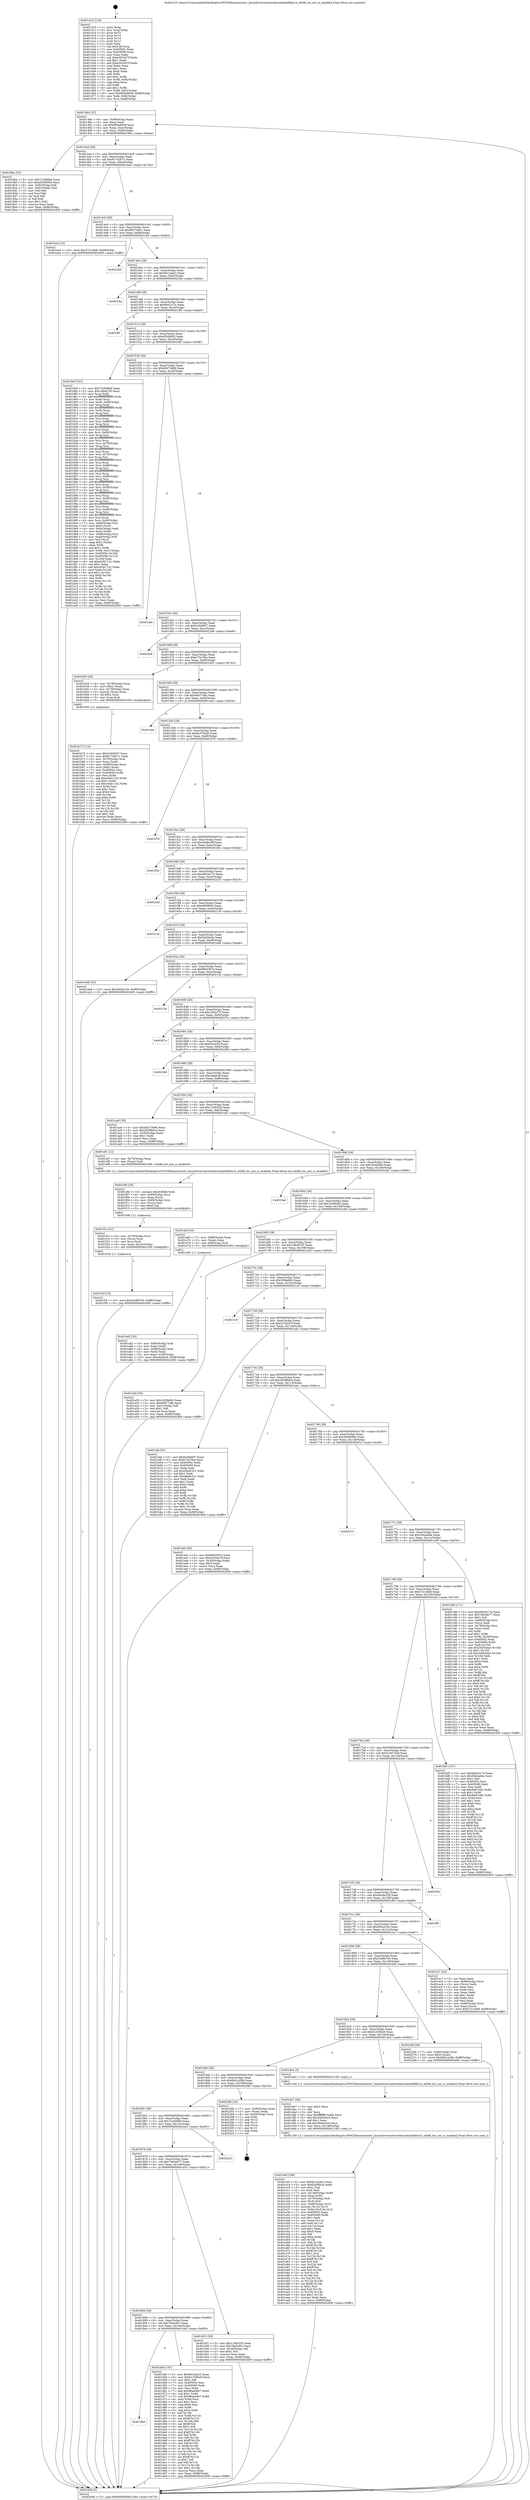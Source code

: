 digraph "0x401410" {
  label = "0x401410 (/mnt/c/Users/mathe/Desktop/tcc/POCII/binaries/extr_linuxdriversnetwirelessathath9khw.h_ath9k_hw_mci_is_enabled_Final-ollvm.out::main(0))"
  labelloc = "t"
  node[shape=record]

  Entry [label="",width=0.3,height=0.3,shape=circle,fillcolor=black,style=filled]
  "0x401484" [label="{
     0x401484 [32]\l
     | [instrs]\l
     &nbsp;&nbsp;0x401484 \<+6\>: mov -0x98(%rbp),%eax\l
     &nbsp;&nbsp;0x40148a \<+2\>: mov %eax,%ecx\l
     &nbsp;&nbsp;0x40148c \<+6\>: sub $0x809a8939,%ecx\l
     &nbsp;&nbsp;0x401492 \<+6\>: mov %eax,-0xac(%rbp)\l
     &nbsp;&nbsp;0x401498 \<+6\>: mov %ecx,-0xb0(%rbp)\l
     &nbsp;&nbsp;0x40149e \<+6\>: je 00000000004018ba \<main+0x4aa\>\l
  }"]
  "0x4018ba" [label="{
     0x4018ba [53]\l
     | [instrs]\l
     &nbsp;&nbsp;0x4018ba \<+5\>: mov $0x72c606b6,%eax\l
     &nbsp;&nbsp;0x4018bf \<+5\>: mov $0xa55d80b5,%ecx\l
     &nbsp;&nbsp;0x4018c4 \<+6\>: mov -0x92(%rbp),%dl\l
     &nbsp;&nbsp;0x4018ca \<+7\>: mov -0x91(%rbp),%sil\l
     &nbsp;&nbsp;0x4018d1 \<+3\>: mov %dl,%dil\l
     &nbsp;&nbsp;0x4018d4 \<+3\>: and %sil,%dil\l
     &nbsp;&nbsp;0x4018d7 \<+3\>: xor %sil,%dl\l
     &nbsp;&nbsp;0x4018da \<+3\>: or %dl,%dil\l
     &nbsp;&nbsp;0x4018dd \<+4\>: test $0x1,%dil\l
     &nbsp;&nbsp;0x4018e1 \<+3\>: cmovne %ecx,%eax\l
     &nbsp;&nbsp;0x4018e4 \<+6\>: mov %eax,-0x98(%rbp)\l
     &nbsp;&nbsp;0x4018ea \<+5\>: jmp 0000000000402409 \<main+0xff9\>\l
  }"]
  "0x4014a4" [label="{
     0x4014a4 [28]\l
     | [instrs]\l
     &nbsp;&nbsp;0x4014a4 \<+5\>: jmp 00000000004014a9 \<main+0x99\>\l
     &nbsp;&nbsp;0x4014a9 \<+6\>: mov -0xac(%rbp),%eax\l
     &nbsp;&nbsp;0x4014af \<+5\>: sub $0x81742b71,%eax\l
     &nbsp;&nbsp;0x4014b4 \<+6\>: mov %eax,-0xb4(%rbp)\l
     &nbsp;&nbsp;0x4014ba \<+6\>: je 0000000000401be4 \<main+0x7d4\>\l
  }"]
  "0x402409" [label="{
     0x402409 [5]\l
     | [instrs]\l
     &nbsp;&nbsp;0x402409 \<+5\>: jmp 0000000000401484 \<main+0x74\>\l
  }"]
  "0x401410" [label="{
     0x401410 [116]\l
     | [instrs]\l
     &nbsp;&nbsp;0x401410 \<+1\>: push %rbp\l
     &nbsp;&nbsp;0x401411 \<+3\>: mov %rsp,%rbp\l
     &nbsp;&nbsp;0x401414 \<+2\>: push %r15\l
     &nbsp;&nbsp;0x401416 \<+2\>: push %r14\l
     &nbsp;&nbsp;0x401418 \<+2\>: push %r13\l
     &nbsp;&nbsp;0x40141a \<+2\>: push %r12\l
     &nbsp;&nbsp;0x40141c \<+1\>: push %rbx\l
     &nbsp;&nbsp;0x40141d \<+7\>: sub $0x158,%rsp\l
     &nbsp;&nbsp;0x401424 \<+7\>: mov 0x40505c,%eax\l
     &nbsp;&nbsp;0x40142b \<+7\>: mov 0x405060,%ecx\l
     &nbsp;&nbsp;0x401432 \<+2\>: mov %eax,%edx\l
     &nbsp;&nbsp;0x401434 \<+6\>: sub $0xe303247f,%edx\l
     &nbsp;&nbsp;0x40143a \<+3\>: sub $0x1,%edx\l
     &nbsp;&nbsp;0x40143d \<+6\>: add $0xe303247f,%edx\l
     &nbsp;&nbsp;0x401443 \<+3\>: imul %edx,%eax\l
     &nbsp;&nbsp;0x401446 \<+3\>: and $0x1,%eax\l
     &nbsp;&nbsp;0x401449 \<+3\>: cmp $0x0,%eax\l
     &nbsp;&nbsp;0x40144c \<+4\>: sete %r8b\l
     &nbsp;&nbsp;0x401450 \<+4\>: and $0x1,%r8b\l
     &nbsp;&nbsp;0x401454 \<+7\>: mov %r8b,-0x92(%rbp)\l
     &nbsp;&nbsp;0x40145b \<+3\>: cmp $0xa,%ecx\l
     &nbsp;&nbsp;0x40145e \<+4\>: setl %r8b\l
     &nbsp;&nbsp;0x401462 \<+4\>: and $0x1,%r8b\l
     &nbsp;&nbsp;0x401466 \<+7\>: mov %r8b,-0x91(%rbp)\l
     &nbsp;&nbsp;0x40146d \<+10\>: movl $0x809a8939,-0x98(%rbp)\l
     &nbsp;&nbsp;0x401477 \<+6\>: mov %edi,-0x9c(%rbp)\l
     &nbsp;&nbsp;0x40147d \<+7\>: mov %rsi,-0xa8(%rbp)\l
  }"]
  Exit [label="",width=0.3,height=0.3,shape=circle,fillcolor=black,style=filled,peripheries=2]
  "0x401be4" [label="{
     0x401be4 [15]\l
     | [instrs]\l
     &nbsp;&nbsp;0x401be4 \<+10\>: movl $0x37214fa9,-0x98(%rbp)\l
     &nbsp;&nbsp;0x401bee \<+5\>: jmp 0000000000402409 \<main+0xff9\>\l
  }"]
  "0x4014c0" [label="{
     0x4014c0 [28]\l
     | [instrs]\l
     &nbsp;&nbsp;0x4014c0 \<+5\>: jmp 00000000004014c5 \<main+0xb5\>\l
     &nbsp;&nbsp;0x4014c5 \<+6\>: mov -0xac(%rbp),%eax\l
     &nbsp;&nbsp;0x4014cb \<+5\>: sub $0x90374a61,%eax\l
     &nbsp;&nbsp;0x4014d0 \<+6\>: mov %eax,-0xb8(%rbp)\l
     &nbsp;&nbsp;0x4014d6 \<+6\>: je 000000000040216d \<main+0xd5d\>\l
  }"]
  "0x401f2f" [label="{
     0x401f2f [15]\l
     | [instrs]\l
     &nbsp;&nbsp;0x401f2f \<+10\>: movl $0x5cd867e5,-0x98(%rbp)\l
     &nbsp;&nbsp;0x401f39 \<+5\>: jmp 0000000000402409 \<main+0xff9\>\l
  }"]
  "0x40216d" [label="{
     0x40216d\l
  }", style=dashed]
  "0x4014dc" [label="{
     0x4014dc [28]\l
     | [instrs]\l
     &nbsp;&nbsp;0x4014dc \<+5\>: jmp 00000000004014e1 \<main+0xd1\>\l
     &nbsp;&nbsp;0x4014e1 \<+6\>: mov -0xac(%rbp),%eax\l
     &nbsp;&nbsp;0x4014e7 \<+5\>: sub $0x9412adc2,%eax\l
     &nbsp;&nbsp;0x4014ec \<+6\>: mov %eax,-0xbc(%rbp)\l
     &nbsp;&nbsp;0x4014f2 \<+6\>: je 000000000040234a \<main+0xf3a\>\l
  }"]
  "0x401f1a" [label="{
     0x401f1a [21]\l
     | [instrs]\l
     &nbsp;&nbsp;0x401f1a \<+4\>: mov -0x70(%rbp),%rcx\l
     &nbsp;&nbsp;0x401f1e \<+3\>: mov (%rcx),%rcx\l
     &nbsp;&nbsp;0x401f21 \<+3\>: mov %rcx,%rdi\l
     &nbsp;&nbsp;0x401f24 \<+6\>: mov %eax,-0x14c(%rbp)\l
     &nbsp;&nbsp;0x401f2a \<+5\>: call 0000000000401030 \<free@plt\>\l
     | [calls]\l
     &nbsp;&nbsp;0x401030 \{1\} (unknown)\l
  }"]
  "0x40234a" [label="{
     0x40234a\l
  }", style=dashed]
  "0x4014f8" [label="{
     0x4014f8 [28]\l
     | [instrs]\l
     &nbsp;&nbsp;0x4014f8 \<+5\>: jmp 00000000004014fd \<main+0xed\>\l
     &nbsp;&nbsp;0x4014fd \<+6\>: mov -0xac(%rbp),%eax\l
     &nbsp;&nbsp;0x401503 \<+5\>: sub $0x9ef1cc7e,%eax\l
     &nbsp;&nbsp;0x401508 \<+6\>: mov %eax,-0xc0(%rbp)\l
     &nbsp;&nbsp;0x40150e \<+6\>: je 0000000000401ff5 \<main+0xbe5\>\l
  }"]
  "0x401efd" [label="{
     0x401efd [29]\l
     | [instrs]\l
     &nbsp;&nbsp;0x401efd \<+10\>: movabs $0x4030d6,%rdi\l
     &nbsp;&nbsp;0x401f07 \<+4\>: mov -0x60(%rbp),%rcx\l
     &nbsp;&nbsp;0x401f0b \<+2\>: mov %eax,(%rcx)\l
     &nbsp;&nbsp;0x401f0d \<+4\>: mov -0x60(%rbp),%rcx\l
     &nbsp;&nbsp;0x401f11 \<+2\>: mov (%rcx),%esi\l
     &nbsp;&nbsp;0x401f13 \<+2\>: mov $0x0,%al\l
     &nbsp;&nbsp;0x401f15 \<+5\>: call 0000000000401040 \<printf@plt\>\l
     | [calls]\l
     &nbsp;&nbsp;0x401040 \{1\} (unknown)\l
  }"]
  "0x401ff5" [label="{
     0x401ff5\l
  }", style=dashed]
  "0x401514" [label="{
     0x401514 [28]\l
     | [instrs]\l
     &nbsp;&nbsp;0x401514 \<+5\>: jmp 0000000000401519 \<main+0x109\>\l
     &nbsp;&nbsp;0x401519 \<+6\>: mov -0xac(%rbp),%eax\l
     &nbsp;&nbsp;0x40151f \<+5\>: sub $0xa55d80b5,%eax\l
     &nbsp;&nbsp;0x401524 \<+6\>: mov %eax,-0xc4(%rbp)\l
     &nbsp;&nbsp;0x40152a \<+6\>: je 00000000004018ef \<main+0x4df\>\l
  }"]
  "0x401e0f" [label="{
     0x401e0f [169]\l
     | [instrs]\l
     &nbsp;&nbsp;0x401e0f \<+5\>: mov $0x9412adc2,%ecx\l
     &nbsp;&nbsp;0x401e14 \<+5\>: mov $0xf2a58a3a,%edx\l
     &nbsp;&nbsp;0x401e19 \<+3\>: mov $0x1,%sil\l
     &nbsp;&nbsp;0x401e1c \<+2\>: xor %edi,%edi\l
     &nbsp;&nbsp;0x401e1e \<+7\>: mov -0x148(%rbp),%r8d\l
     &nbsp;&nbsp;0x401e25 \<+4\>: imul %eax,%r8d\l
     &nbsp;&nbsp;0x401e29 \<+4\>: mov -0x70(%rbp),%r9\l
     &nbsp;&nbsp;0x401e2d \<+3\>: mov (%r9),%r9\l
     &nbsp;&nbsp;0x401e30 \<+4\>: mov -0x68(%rbp),%r10\l
     &nbsp;&nbsp;0x401e34 \<+3\>: movslq (%r10),%r10\l
     &nbsp;&nbsp;0x401e37 \<+4\>: mov %r8d,(%r9,%r10,4)\l
     &nbsp;&nbsp;0x401e3b \<+7\>: mov 0x40505c,%eax\l
     &nbsp;&nbsp;0x401e42 \<+8\>: mov 0x405060,%r8d\l
     &nbsp;&nbsp;0x401e4a \<+3\>: sub $0x1,%edi\l
     &nbsp;&nbsp;0x401e4d \<+3\>: mov %eax,%r11d\l
     &nbsp;&nbsp;0x401e50 \<+3\>: add %edi,%r11d\l
     &nbsp;&nbsp;0x401e53 \<+4\>: imul %r11d,%eax\l
     &nbsp;&nbsp;0x401e57 \<+3\>: and $0x1,%eax\l
     &nbsp;&nbsp;0x401e5a \<+3\>: cmp $0x0,%eax\l
     &nbsp;&nbsp;0x401e5d \<+3\>: sete %bl\l
     &nbsp;&nbsp;0x401e60 \<+4\>: cmp $0xa,%r8d\l
     &nbsp;&nbsp;0x401e64 \<+4\>: setl %r14b\l
     &nbsp;&nbsp;0x401e68 \<+3\>: mov %bl,%r15b\l
     &nbsp;&nbsp;0x401e6b \<+4\>: xor $0xff,%r15b\l
     &nbsp;&nbsp;0x401e6f \<+3\>: mov %r14b,%r12b\l
     &nbsp;&nbsp;0x401e72 \<+4\>: xor $0xff,%r12b\l
     &nbsp;&nbsp;0x401e76 \<+4\>: xor $0x1,%sil\l
     &nbsp;&nbsp;0x401e7a \<+3\>: mov %r15b,%r13b\l
     &nbsp;&nbsp;0x401e7d \<+4\>: and $0xff,%r13b\l
     &nbsp;&nbsp;0x401e81 \<+3\>: and %sil,%bl\l
     &nbsp;&nbsp;0x401e84 \<+3\>: mov %r12b,%al\l
     &nbsp;&nbsp;0x401e87 \<+2\>: and $0xff,%al\l
     &nbsp;&nbsp;0x401e89 \<+3\>: and %sil,%r14b\l
     &nbsp;&nbsp;0x401e8c \<+3\>: or %bl,%r13b\l
     &nbsp;&nbsp;0x401e8f \<+3\>: or %r14b,%al\l
     &nbsp;&nbsp;0x401e92 \<+3\>: xor %al,%r13b\l
     &nbsp;&nbsp;0x401e95 \<+3\>: or %r12b,%r15b\l
     &nbsp;&nbsp;0x401e98 \<+4\>: xor $0xff,%r15b\l
     &nbsp;&nbsp;0x401e9c \<+4\>: or $0x1,%sil\l
     &nbsp;&nbsp;0x401ea0 \<+3\>: and %sil,%r15b\l
     &nbsp;&nbsp;0x401ea3 \<+3\>: or %r15b,%r13b\l
     &nbsp;&nbsp;0x401ea6 \<+4\>: test $0x1,%r13b\l
     &nbsp;&nbsp;0x401eaa \<+3\>: cmovne %edx,%ecx\l
     &nbsp;&nbsp;0x401ead \<+6\>: mov %ecx,-0x98(%rbp)\l
     &nbsp;&nbsp;0x401eb3 \<+5\>: jmp 0000000000402409 \<main+0xff9\>\l
  }"]
  "0x4018ef" [label="{
     0x4018ef [321]\l
     | [instrs]\l
     &nbsp;&nbsp;0x4018ef \<+5\>: mov $0x72c606b6,%eax\l
     &nbsp;&nbsp;0x4018f4 \<+5\>: mov $0x1db4f155,%ecx\l
     &nbsp;&nbsp;0x4018f9 \<+3\>: mov %rsp,%rdx\l
     &nbsp;&nbsp;0x4018fc \<+4\>: add $0xfffffffffffffff0,%rdx\l
     &nbsp;&nbsp;0x401900 \<+3\>: mov %rdx,%rsp\l
     &nbsp;&nbsp;0x401903 \<+7\>: mov %rdx,-0x90(%rbp)\l
     &nbsp;&nbsp;0x40190a \<+3\>: mov %rsp,%rdx\l
     &nbsp;&nbsp;0x40190d \<+4\>: add $0xfffffffffffffff0,%rdx\l
     &nbsp;&nbsp;0x401911 \<+3\>: mov %rdx,%rsp\l
     &nbsp;&nbsp;0x401914 \<+3\>: mov %rsp,%rsi\l
     &nbsp;&nbsp;0x401917 \<+4\>: add $0xfffffffffffffff0,%rsi\l
     &nbsp;&nbsp;0x40191b \<+3\>: mov %rsi,%rsp\l
     &nbsp;&nbsp;0x40191e \<+7\>: mov %rsi,-0x88(%rbp)\l
     &nbsp;&nbsp;0x401925 \<+3\>: mov %rsp,%rsi\l
     &nbsp;&nbsp;0x401928 \<+4\>: add $0xfffffffffffffff0,%rsi\l
     &nbsp;&nbsp;0x40192c \<+3\>: mov %rsi,%rsp\l
     &nbsp;&nbsp;0x40192f \<+4\>: mov %rsi,-0x80(%rbp)\l
     &nbsp;&nbsp;0x401933 \<+3\>: mov %rsp,%rsi\l
     &nbsp;&nbsp;0x401936 \<+4\>: add $0xfffffffffffffff0,%rsi\l
     &nbsp;&nbsp;0x40193a \<+3\>: mov %rsi,%rsp\l
     &nbsp;&nbsp;0x40193d \<+4\>: mov %rsi,-0x78(%rbp)\l
     &nbsp;&nbsp;0x401941 \<+3\>: mov %rsp,%rsi\l
     &nbsp;&nbsp;0x401944 \<+4\>: add $0xfffffffffffffff0,%rsi\l
     &nbsp;&nbsp;0x401948 \<+3\>: mov %rsi,%rsp\l
     &nbsp;&nbsp;0x40194b \<+4\>: mov %rsi,-0x70(%rbp)\l
     &nbsp;&nbsp;0x40194f \<+3\>: mov %rsp,%rsi\l
     &nbsp;&nbsp;0x401952 \<+4\>: add $0xfffffffffffffff0,%rsi\l
     &nbsp;&nbsp;0x401956 \<+3\>: mov %rsi,%rsp\l
     &nbsp;&nbsp;0x401959 \<+4\>: mov %rsi,-0x68(%rbp)\l
     &nbsp;&nbsp;0x40195d \<+3\>: mov %rsp,%rsi\l
     &nbsp;&nbsp;0x401960 \<+4\>: add $0xfffffffffffffff0,%rsi\l
     &nbsp;&nbsp;0x401964 \<+3\>: mov %rsi,%rsp\l
     &nbsp;&nbsp;0x401967 \<+4\>: mov %rsi,-0x60(%rbp)\l
     &nbsp;&nbsp;0x40196b \<+3\>: mov %rsp,%rsi\l
     &nbsp;&nbsp;0x40196e \<+4\>: add $0xfffffffffffffff0,%rsi\l
     &nbsp;&nbsp;0x401972 \<+3\>: mov %rsi,%rsp\l
     &nbsp;&nbsp;0x401975 \<+4\>: mov %rsi,-0x58(%rbp)\l
     &nbsp;&nbsp;0x401979 \<+3\>: mov %rsp,%rsi\l
     &nbsp;&nbsp;0x40197c \<+4\>: add $0xfffffffffffffff0,%rsi\l
     &nbsp;&nbsp;0x401980 \<+3\>: mov %rsi,%rsp\l
     &nbsp;&nbsp;0x401983 \<+4\>: mov %rsi,-0x50(%rbp)\l
     &nbsp;&nbsp;0x401987 \<+3\>: mov %rsp,%rsi\l
     &nbsp;&nbsp;0x40198a \<+4\>: add $0xfffffffffffffff0,%rsi\l
     &nbsp;&nbsp;0x40198e \<+3\>: mov %rsi,%rsp\l
     &nbsp;&nbsp;0x401991 \<+4\>: mov %rsi,-0x48(%rbp)\l
     &nbsp;&nbsp;0x401995 \<+3\>: mov %rsp,%rsi\l
     &nbsp;&nbsp;0x401998 \<+4\>: add $0xfffffffffffffff0,%rsi\l
     &nbsp;&nbsp;0x40199c \<+3\>: mov %rsi,%rsp\l
     &nbsp;&nbsp;0x40199f \<+4\>: mov %rsi,-0x40(%rbp)\l
     &nbsp;&nbsp;0x4019a3 \<+7\>: mov -0x90(%rbp),%rsi\l
     &nbsp;&nbsp;0x4019aa \<+6\>: movl $0x0,(%rsi)\l
     &nbsp;&nbsp;0x4019b0 \<+6\>: mov -0x9c(%rbp),%edi\l
     &nbsp;&nbsp;0x4019b6 \<+2\>: mov %edi,(%rdx)\l
     &nbsp;&nbsp;0x4019b8 \<+7\>: mov -0x88(%rbp),%rsi\l
     &nbsp;&nbsp;0x4019bf \<+7\>: mov -0xa8(%rbp),%r8\l
     &nbsp;&nbsp;0x4019c6 \<+3\>: mov %r8,(%rsi)\l
     &nbsp;&nbsp;0x4019c9 \<+3\>: cmpl $0x2,(%rdx)\l
     &nbsp;&nbsp;0x4019cc \<+4\>: setne %r9b\l
     &nbsp;&nbsp;0x4019d0 \<+4\>: and $0x1,%r9b\l
     &nbsp;&nbsp;0x4019d4 \<+4\>: mov %r9b,-0x31(%rbp)\l
     &nbsp;&nbsp;0x4019d8 \<+8\>: mov 0x40505c,%r10d\l
     &nbsp;&nbsp;0x4019e0 \<+8\>: mov 0x405060,%r11d\l
     &nbsp;&nbsp;0x4019e8 \<+3\>: mov %r10d,%ebx\l
     &nbsp;&nbsp;0x4019eb \<+6\>: sub $0xc63b7141,%ebx\l
     &nbsp;&nbsp;0x4019f1 \<+3\>: sub $0x1,%ebx\l
     &nbsp;&nbsp;0x4019f4 \<+6\>: add $0xc63b7141,%ebx\l
     &nbsp;&nbsp;0x4019fa \<+4\>: imul %ebx,%r10d\l
     &nbsp;&nbsp;0x4019fe \<+4\>: and $0x1,%r10d\l
     &nbsp;&nbsp;0x401a02 \<+4\>: cmp $0x0,%r10d\l
     &nbsp;&nbsp;0x401a06 \<+4\>: sete %r9b\l
     &nbsp;&nbsp;0x401a0a \<+4\>: cmp $0xa,%r11d\l
     &nbsp;&nbsp;0x401a0e \<+4\>: setl %r14b\l
     &nbsp;&nbsp;0x401a12 \<+3\>: mov %r9b,%r15b\l
     &nbsp;&nbsp;0x401a15 \<+3\>: and %r14b,%r15b\l
     &nbsp;&nbsp;0x401a18 \<+3\>: xor %r14b,%r9b\l
     &nbsp;&nbsp;0x401a1b \<+3\>: or %r9b,%r15b\l
     &nbsp;&nbsp;0x401a1e \<+4\>: test $0x1,%r15b\l
     &nbsp;&nbsp;0x401a22 \<+3\>: cmovne %ecx,%eax\l
     &nbsp;&nbsp;0x401a25 \<+6\>: mov %eax,-0x98(%rbp)\l
     &nbsp;&nbsp;0x401a2b \<+5\>: jmp 0000000000402409 \<main+0xff9\>\l
  }"]
  "0x401530" [label="{
     0x401530 [28]\l
     | [instrs]\l
     &nbsp;&nbsp;0x401530 \<+5\>: jmp 0000000000401535 \<main+0x125\>\l
     &nbsp;&nbsp;0x401535 \<+6\>: mov -0xac(%rbp),%eax\l
     &nbsp;&nbsp;0x40153b \<+5\>: sub $0xb0b73b96,%eax\l
     &nbsp;&nbsp;0x401540 \<+6\>: mov %eax,-0xc8(%rbp)\l
     &nbsp;&nbsp;0x401546 \<+6\>: je 0000000000401abe \<main+0x6ae\>\l
  }"]
  "0x401de7" [label="{
     0x401de7 [40]\l
     | [instrs]\l
     &nbsp;&nbsp;0x401de7 \<+5\>: mov $0x2,%ecx\l
     &nbsp;&nbsp;0x401dec \<+1\>: cltd\l
     &nbsp;&nbsp;0x401ded \<+2\>: idiv %ecx\l
     &nbsp;&nbsp;0x401def \<+6\>: imul $0xfffffffe,%edx,%ecx\l
     &nbsp;&nbsp;0x401df5 \<+6\>: add $0x269cb424,%ecx\l
     &nbsp;&nbsp;0x401dfb \<+3\>: add $0x1,%ecx\l
     &nbsp;&nbsp;0x401dfe \<+6\>: sub $0x269cb424,%ecx\l
     &nbsp;&nbsp;0x401e04 \<+6\>: mov %ecx,-0x148(%rbp)\l
     &nbsp;&nbsp;0x401e0a \<+5\>: call 0000000000401160 \<next_i\>\l
     | [calls]\l
     &nbsp;&nbsp;0x401160 \{1\} (/mnt/c/Users/mathe/Desktop/tcc/POCII/binaries/extr_linuxdriversnetwirelessathath9khw.h_ath9k_hw_mci_is_enabled_Final-ollvm.out::next_i)\l
  }"]
  "0x4018b0" [label="{
     0x4018b0\l
  }", style=dashed]
  "0x401abe" [label="{
     0x401abe\l
  }", style=dashed]
  "0x40154c" [label="{
     0x40154c [28]\l
     | [instrs]\l
     &nbsp;&nbsp;0x40154c \<+5\>: jmp 0000000000401551 \<main+0x141\>\l
     &nbsp;&nbsp;0x401551 \<+6\>: mov -0xac(%rbp),%eax\l
     &nbsp;&nbsp;0x401557 \<+5\>: sub $0xb1fd4937,%eax\l
     &nbsp;&nbsp;0x40155c \<+6\>: mov %eax,-0xcc(%rbp)\l
     &nbsp;&nbsp;0x401562 \<+6\>: je 00000000004022e8 \<main+0xed8\>\l
  }"]
  "0x401d4f" [label="{
     0x401d4f [147]\l
     | [instrs]\l
     &nbsp;&nbsp;0x401d4f \<+5\>: mov $0x9412adc2,%eax\l
     &nbsp;&nbsp;0x401d54 \<+5\>: mov $0x61329b20,%ecx\l
     &nbsp;&nbsp;0x401d59 \<+2\>: mov $0x1,%dl\l
     &nbsp;&nbsp;0x401d5b \<+7\>: mov 0x40505c,%esi\l
     &nbsp;&nbsp;0x401d62 \<+7\>: mov 0x405060,%edi\l
     &nbsp;&nbsp;0x401d69 \<+3\>: mov %esi,%r8d\l
     &nbsp;&nbsp;0x401d6c \<+7\>: add $0x98ae0db7,%r8d\l
     &nbsp;&nbsp;0x401d73 \<+4\>: sub $0x1,%r8d\l
     &nbsp;&nbsp;0x401d77 \<+7\>: sub $0x98ae0db7,%r8d\l
     &nbsp;&nbsp;0x401d7e \<+4\>: imul %r8d,%esi\l
     &nbsp;&nbsp;0x401d82 \<+3\>: and $0x1,%esi\l
     &nbsp;&nbsp;0x401d85 \<+3\>: cmp $0x0,%esi\l
     &nbsp;&nbsp;0x401d88 \<+4\>: sete %r9b\l
     &nbsp;&nbsp;0x401d8c \<+3\>: cmp $0xa,%edi\l
     &nbsp;&nbsp;0x401d8f \<+4\>: setl %r10b\l
     &nbsp;&nbsp;0x401d93 \<+3\>: mov %r9b,%r11b\l
     &nbsp;&nbsp;0x401d96 \<+4\>: xor $0xff,%r11b\l
     &nbsp;&nbsp;0x401d9a \<+3\>: mov %r10b,%bl\l
     &nbsp;&nbsp;0x401d9d \<+3\>: xor $0xff,%bl\l
     &nbsp;&nbsp;0x401da0 \<+3\>: xor $0x1,%dl\l
     &nbsp;&nbsp;0x401da3 \<+3\>: mov %r11b,%r14b\l
     &nbsp;&nbsp;0x401da6 \<+4\>: and $0xff,%r14b\l
     &nbsp;&nbsp;0x401daa \<+3\>: and %dl,%r9b\l
     &nbsp;&nbsp;0x401dad \<+3\>: mov %bl,%r15b\l
     &nbsp;&nbsp;0x401db0 \<+4\>: and $0xff,%r15b\l
     &nbsp;&nbsp;0x401db4 \<+3\>: and %dl,%r10b\l
     &nbsp;&nbsp;0x401db7 \<+3\>: or %r9b,%r14b\l
     &nbsp;&nbsp;0x401dba \<+3\>: or %r10b,%r15b\l
     &nbsp;&nbsp;0x401dbd \<+3\>: xor %r15b,%r14b\l
     &nbsp;&nbsp;0x401dc0 \<+3\>: or %bl,%r11b\l
     &nbsp;&nbsp;0x401dc3 \<+4\>: xor $0xff,%r11b\l
     &nbsp;&nbsp;0x401dc7 \<+3\>: or $0x1,%dl\l
     &nbsp;&nbsp;0x401dca \<+3\>: and %dl,%r11b\l
     &nbsp;&nbsp;0x401dcd \<+3\>: or %r11b,%r14b\l
     &nbsp;&nbsp;0x401dd0 \<+4\>: test $0x1,%r14b\l
     &nbsp;&nbsp;0x401dd4 \<+3\>: cmovne %ecx,%eax\l
     &nbsp;&nbsp;0x401dd7 \<+6\>: mov %eax,-0x98(%rbp)\l
     &nbsp;&nbsp;0x401ddd \<+5\>: jmp 0000000000402409 \<main+0xff9\>\l
  }"]
  "0x4022e8" [label="{
     0x4022e8\l
  }", style=dashed]
  "0x401568" [label="{
     0x401568 [28]\l
     | [instrs]\l
     &nbsp;&nbsp;0x401568 \<+5\>: jmp 000000000040156d \<main+0x15d\>\l
     &nbsp;&nbsp;0x40156d \<+6\>: mov -0xac(%rbp),%eax\l
     &nbsp;&nbsp;0x401573 \<+5\>: sub $0xb73a7fe4,%eax\l
     &nbsp;&nbsp;0x401578 \<+6\>: mov %eax,-0xd0(%rbp)\l
     &nbsp;&nbsp;0x40157e \<+6\>: je 0000000000401b55 \<main+0x745\>\l
  }"]
  "0x401894" [label="{
     0x401894 [28]\l
     | [instrs]\l
     &nbsp;&nbsp;0x401894 \<+5\>: jmp 0000000000401899 \<main+0x489\>\l
     &nbsp;&nbsp;0x401899 \<+6\>: mov -0xac(%rbp),%eax\l
     &nbsp;&nbsp;0x40189f \<+5\>: sub $0x7fadcd01,%eax\l
     &nbsp;&nbsp;0x4018a4 \<+6\>: mov %eax,-0x144(%rbp)\l
     &nbsp;&nbsp;0x4018aa \<+6\>: je 0000000000401d4f \<main+0x93f\>\l
  }"]
  "0x401b55" [label="{
     0x401b55 [29]\l
     | [instrs]\l
     &nbsp;&nbsp;0x401b55 \<+4\>: mov -0x78(%rbp),%rax\l
     &nbsp;&nbsp;0x401b59 \<+6\>: movl $0x1,(%rax)\l
     &nbsp;&nbsp;0x401b5f \<+4\>: mov -0x78(%rbp),%rax\l
     &nbsp;&nbsp;0x401b63 \<+3\>: movslq (%rax),%rax\l
     &nbsp;&nbsp;0x401b66 \<+4\>: shl $0x2,%rax\l
     &nbsp;&nbsp;0x401b6a \<+3\>: mov %rax,%rdi\l
     &nbsp;&nbsp;0x401b6d \<+5\>: call 0000000000401050 \<malloc@plt\>\l
     | [calls]\l
     &nbsp;&nbsp;0x401050 \{1\} (unknown)\l
  }"]
  "0x401584" [label="{
     0x401584 [28]\l
     | [instrs]\l
     &nbsp;&nbsp;0x401584 \<+5\>: jmp 0000000000401589 \<main+0x179\>\l
     &nbsp;&nbsp;0x401589 \<+6\>: mov -0xac(%rbp),%eax\l
     &nbsp;&nbsp;0x40158f \<+5\>: sub $0xb9d77a8c,%eax\l
     &nbsp;&nbsp;0x401594 \<+6\>: mov %eax,-0xd4(%rbp)\l
     &nbsp;&nbsp;0x40159a \<+6\>: je 0000000000401a4e \<main+0x63e\>\l
  }"]
  "0x401d31" [label="{
     0x401d31 [30]\l
     | [instrs]\l
     &nbsp;&nbsp;0x401d31 \<+5\>: mov $0x11bfc520,%eax\l
     &nbsp;&nbsp;0x401d36 \<+5\>: mov $0x7fadcd01,%ecx\l
     &nbsp;&nbsp;0x401d3b \<+3\>: mov -0x29(%rbp),%dl\l
     &nbsp;&nbsp;0x401d3e \<+3\>: test $0x1,%dl\l
     &nbsp;&nbsp;0x401d41 \<+3\>: cmovne %ecx,%eax\l
     &nbsp;&nbsp;0x401d44 \<+6\>: mov %eax,-0x98(%rbp)\l
     &nbsp;&nbsp;0x401d4a \<+5\>: jmp 0000000000402409 \<main+0xff9\>\l
  }"]
  "0x401a4e" [label="{
     0x401a4e\l
  }", style=dashed]
  "0x4015a0" [label="{
     0x4015a0 [28]\l
     | [instrs]\l
     &nbsp;&nbsp;0x4015a0 \<+5\>: jmp 00000000004015a5 \<main+0x195\>\l
     &nbsp;&nbsp;0x4015a5 \<+6\>: mov -0xac(%rbp),%eax\l
     &nbsp;&nbsp;0x4015ab \<+5\>: sub $0xbcf70a26,%eax\l
     &nbsp;&nbsp;0x4015b0 \<+6\>: mov %eax,-0xd8(%rbp)\l
     &nbsp;&nbsp;0x4015b6 \<+6\>: je 0000000000401f7b \<main+0xb6b\>\l
  }"]
  "0x401878" [label="{
     0x401878 [28]\l
     | [instrs]\l
     &nbsp;&nbsp;0x401878 \<+5\>: jmp 000000000040187d \<main+0x46d\>\l
     &nbsp;&nbsp;0x40187d \<+6\>: mov -0xac(%rbp),%eax\l
     &nbsp;&nbsp;0x401883 \<+5\>: sub $0x7465eb77,%eax\l
     &nbsp;&nbsp;0x401888 \<+6\>: mov %eax,-0x140(%rbp)\l
     &nbsp;&nbsp;0x40188e \<+6\>: je 0000000000401d31 \<main+0x921\>\l
  }"]
  "0x401f7b" [label="{
     0x401f7b\l
  }", style=dashed]
  "0x4015bc" [label="{
     0x4015bc [28]\l
     | [instrs]\l
     &nbsp;&nbsp;0x4015bc \<+5\>: jmp 00000000004015c1 \<main+0x1b1\>\l
     &nbsp;&nbsp;0x4015c1 \<+6\>: mov -0xac(%rbp),%eax\l
     &nbsp;&nbsp;0x4015c7 \<+5\>: sub $0xc6e8e29f,%eax\l
     &nbsp;&nbsp;0x4015cc \<+6\>: mov %eax,-0xdc(%rbp)\l
     &nbsp;&nbsp;0x4015d2 \<+6\>: je 0000000000401f3e \<main+0xb2e\>\l
  }"]
  "0x4022a3" [label="{
     0x4022a3\l
  }", style=dashed]
  "0x401f3e" [label="{
     0x401f3e\l
  }", style=dashed]
  "0x4015d8" [label="{
     0x4015d8 [28]\l
     | [instrs]\l
     &nbsp;&nbsp;0x4015d8 \<+5\>: jmp 00000000004015dd \<main+0x1cd\>\l
     &nbsp;&nbsp;0x4015dd \<+6\>: mov -0xac(%rbp),%eax\l
     &nbsp;&nbsp;0x4015e3 \<+5\>: sub $0xe843e17d,%eax\l
     &nbsp;&nbsp;0x4015e8 \<+6\>: mov %eax,-0xe0(%rbp)\l
     &nbsp;&nbsp;0x4015ee \<+6\>: je 0000000000402325 \<main+0xf15\>\l
  }"]
  "0x40185c" [label="{
     0x40185c [28]\l
     | [instrs]\l
     &nbsp;&nbsp;0x40185c \<+5\>: jmp 0000000000401861 \<main+0x451\>\l
     &nbsp;&nbsp;0x401861 \<+6\>: mov -0xac(%rbp),%eax\l
     &nbsp;&nbsp;0x401867 \<+5\>: sub $0x72c606b6,%eax\l
     &nbsp;&nbsp;0x40186c \<+6\>: mov %eax,-0x13c(%rbp)\l
     &nbsp;&nbsp;0x401872 \<+6\>: je 00000000004022a3 \<main+0xe93\>\l
  }"]
  "0x402325" [label="{
     0x402325\l
  }", style=dashed]
  "0x4015f4" [label="{
     0x4015f4 [28]\l
     | [instrs]\l
     &nbsp;&nbsp;0x4015f4 \<+5\>: jmp 00000000004015f9 \<main+0x1e9\>\l
     &nbsp;&nbsp;0x4015f9 \<+6\>: mov -0xac(%rbp),%eax\l
     &nbsp;&nbsp;0x4015ff \<+5\>: sub $0xe906f645,%eax\l
     &nbsp;&nbsp;0x401604 \<+6\>: mov %eax,-0xe4(%rbp)\l
     &nbsp;&nbsp;0x40160a \<+6\>: je 000000000040214f \<main+0xd3f\>\l
  }"]
  "0x40228b" [label="{
     0x40228b [24]\l
     | [instrs]\l
     &nbsp;&nbsp;0x40228b \<+7\>: mov -0x90(%rbp),%rax\l
     &nbsp;&nbsp;0x402292 \<+2\>: mov (%rax),%eax\l
     &nbsp;&nbsp;0x402294 \<+4\>: lea -0x28(%rbp),%rsp\l
     &nbsp;&nbsp;0x402298 \<+1\>: pop %rbx\l
     &nbsp;&nbsp;0x402299 \<+2\>: pop %r12\l
     &nbsp;&nbsp;0x40229b \<+2\>: pop %r13\l
     &nbsp;&nbsp;0x40229d \<+2\>: pop %r14\l
     &nbsp;&nbsp;0x40229f \<+2\>: pop %r15\l
     &nbsp;&nbsp;0x4022a1 \<+1\>: pop %rbp\l
     &nbsp;&nbsp;0x4022a2 \<+1\>: ret\l
  }"]
  "0x40214f" [label="{
     0x40214f\l
  }", style=dashed]
  "0x401610" [label="{
     0x401610 [28]\l
     | [instrs]\l
     &nbsp;&nbsp;0x401610 \<+5\>: jmp 0000000000401615 \<main+0x205\>\l
     &nbsp;&nbsp;0x401615 \<+6\>: mov -0xac(%rbp),%eax\l
     &nbsp;&nbsp;0x40161b \<+5\>: sub $0xf2a58a3a,%eax\l
     &nbsp;&nbsp;0x401620 \<+6\>: mov %eax,-0xe8(%rbp)\l
     &nbsp;&nbsp;0x401626 \<+6\>: je 0000000000401eb8 \<main+0xaa8\>\l
  }"]
  "0x401840" [label="{
     0x401840 [28]\l
     | [instrs]\l
     &nbsp;&nbsp;0x401840 \<+5\>: jmp 0000000000401845 \<main+0x435\>\l
     &nbsp;&nbsp;0x401845 \<+6\>: mov -0xac(%rbp),%eax\l
     &nbsp;&nbsp;0x40184b \<+5\>: sub $0x6b01a28b,%eax\l
     &nbsp;&nbsp;0x401850 \<+6\>: mov %eax,-0x138(%rbp)\l
     &nbsp;&nbsp;0x401856 \<+6\>: je 000000000040228b \<main+0xe7b\>\l
  }"]
  "0x401eb8" [label="{
     0x401eb8 [15]\l
     | [instrs]\l
     &nbsp;&nbsp;0x401eb8 \<+10\>: movl $0x495a2c3e,-0x98(%rbp)\l
     &nbsp;&nbsp;0x401ec2 \<+5\>: jmp 0000000000402409 \<main+0xff9\>\l
  }"]
  "0x40162c" [label="{
     0x40162c [28]\l
     | [instrs]\l
     &nbsp;&nbsp;0x40162c \<+5\>: jmp 0000000000401631 \<main+0x221\>\l
     &nbsp;&nbsp;0x401631 \<+6\>: mov -0xac(%rbp),%eax\l
     &nbsp;&nbsp;0x401637 \<+5\>: sub $0xf8e5367e,%eax\l
     &nbsp;&nbsp;0x40163c \<+6\>: mov %eax,-0xec(%rbp)\l
     &nbsp;&nbsp;0x401642 \<+6\>: je 000000000040215e \<main+0xd4e\>\l
  }"]
  "0x401de2" [label="{
     0x401de2 [5]\l
     | [instrs]\l
     &nbsp;&nbsp;0x401de2 \<+5\>: call 0000000000401160 \<next_i\>\l
     | [calls]\l
     &nbsp;&nbsp;0x401160 \{1\} (/mnt/c/Users/mathe/Desktop/tcc/POCII/binaries/extr_linuxdriversnetwirelessathath9khw.h_ath9k_hw_mci_is_enabled_Final-ollvm.out::next_i)\l
  }"]
  "0x40215e" [label="{
     0x40215e\l
  }", style=dashed]
  "0x401648" [label="{
     0x401648 [28]\l
     | [instrs]\l
     &nbsp;&nbsp;0x401648 \<+5\>: jmp 000000000040164d \<main+0x23d\>\l
     &nbsp;&nbsp;0x40164d \<+6\>: mov -0xac(%rbp),%eax\l
     &nbsp;&nbsp;0x401653 \<+5\>: sub $0x190a379,%eax\l
     &nbsp;&nbsp;0x401658 \<+6\>: mov %eax,-0xf0(%rbp)\l
     &nbsp;&nbsp;0x40165e \<+6\>: je 000000000040207a \<main+0xc6a\>\l
  }"]
  "0x401824" [label="{
     0x401824 [28]\l
     | [instrs]\l
     &nbsp;&nbsp;0x401824 \<+5\>: jmp 0000000000401829 \<main+0x419\>\l
     &nbsp;&nbsp;0x401829 \<+6\>: mov -0xac(%rbp),%eax\l
     &nbsp;&nbsp;0x40182f \<+5\>: sub $0x61329b20,%eax\l
     &nbsp;&nbsp;0x401834 \<+6\>: mov %eax,-0x134(%rbp)\l
     &nbsp;&nbsp;0x40183a \<+6\>: je 0000000000401de2 \<main+0x9d2\>\l
  }"]
  "0x40207a" [label="{
     0x40207a\l
  }", style=dashed]
  "0x401664" [label="{
     0x401664 [28]\l
     | [instrs]\l
     &nbsp;&nbsp;0x401664 \<+5\>: jmp 0000000000401669 \<main+0x259\>\l
     &nbsp;&nbsp;0x401669 \<+6\>: mov -0xac(%rbp),%eax\l
     &nbsp;&nbsp;0x40166f \<+5\>: sub $0x83cc65d,%eax\l
     &nbsp;&nbsp;0x401674 \<+6\>: mov %eax,-0xf4(%rbp)\l
     &nbsp;&nbsp;0x40167a \<+6\>: je 0000000000402260 \<main+0xe50\>\l
  }"]
  "0x40226f" [label="{
     0x40226f [28]\l
     | [instrs]\l
     &nbsp;&nbsp;0x40226f \<+7\>: mov -0x90(%rbp),%rax\l
     &nbsp;&nbsp;0x402276 \<+6\>: movl $0x0,(%rax)\l
     &nbsp;&nbsp;0x40227c \<+10\>: movl $0x6b01a28b,-0x98(%rbp)\l
     &nbsp;&nbsp;0x402286 \<+5\>: jmp 0000000000402409 \<main+0xff9\>\l
  }"]
  "0x402260" [label="{
     0x402260\l
  }", style=dashed]
  "0x401680" [label="{
     0x401680 [28]\l
     | [instrs]\l
     &nbsp;&nbsp;0x401680 \<+5\>: jmp 0000000000401685 \<main+0x275\>\l
     &nbsp;&nbsp;0x401685 \<+6\>: mov -0xac(%rbp),%eax\l
     &nbsp;&nbsp;0x40168b \<+5\>: sub $0xcbab0c9,%eax\l
     &nbsp;&nbsp;0x401690 \<+6\>: mov %eax,-0xf8(%rbp)\l
     &nbsp;&nbsp;0x401696 \<+6\>: je 0000000000401aa0 \<main+0x690\>\l
  }"]
  "0x401808" [label="{
     0x401808 [28]\l
     | [instrs]\l
     &nbsp;&nbsp;0x401808 \<+5\>: jmp 000000000040180d \<main+0x3fd\>\l
     &nbsp;&nbsp;0x40180d \<+6\>: mov -0xac(%rbp),%eax\l
     &nbsp;&nbsp;0x401813 \<+5\>: sub $0x5cd867e5,%eax\l
     &nbsp;&nbsp;0x401818 \<+6\>: mov %eax,-0x130(%rbp)\l
     &nbsp;&nbsp;0x40181e \<+6\>: je 000000000040226f \<main+0xe5f\>\l
  }"]
  "0x401aa0" [label="{
     0x401aa0 [30]\l
     | [instrs]\l
     &nbsp;&nbsp;0x401aa0 \<+5\>: mov $0xb0b73b96,%eax\l
     &nbsp;&nbsp;0x401aa5 \<+5\>: mov $0x26388dc4,%ecx\l
     &nbsp;&nbsp;0x401aaa \<+3\>: mov -0x30(%rbp),%edx\l
     &nbsp;&nbsp;0x401aad \<+3\>: cmp $0x1,%edx\l
     &nbsp;&nbsp;0x401ab0 \<+3\>: cmovl %ecx,%eax\l
     &nbsp;&nbsp;0x401ab3 \<+6\>: mov %eax,-0x98(%rbp)\l
     &nbsp;&nbsp;0x401ab9 \<+5\>: jmp 0000000000402409 \<main+0xff9\>\l
  }"]
  "0x40169c" [label="{
     0x40169c [28]\l
     | [instrs]\l
     &nbsp;&nbsp;0x40169c \<+5\>: jmp 00000000004016a1 \<main+0x291\>\l
     &nbsp;&nbsp;0x4016a1 \<+6\>: mov -0xac(%rbp),%eax\l
     &nbsp;&nbsp;0x4016a7 \<+5\>: sub $0x11bfc520,%eax\l
     &nbsp;&nbsp;0x4016ac \<+6\>: mov %eax,-0xfc(%rbp)\l
     &nbsp;&nbsp;0x4016b2 \<+6\>: je 0000000000401ef1 \<main+0xae1\>\l
  }"]
  "0x401ec7" [label="{
     0x401ec7 [42]\l
     | [instrs]\l
     &nbsp;&nbsp;0x401ec7 \<+2\>: xor %eax,%eax\l
     &nbsp;&nbsp;0x401ec9 \<+4\>: mov -0x68(%rbp),%rcx\l
     &nbsp;&nbsp;0x401ecd \<+2\>: mov (%rcx),%edx\l
     &nbsp;&nbsp;0x401ecf \<+2\>: mov %eax,%esi\l
     &nbsp;&nbsp;0x401ed1 \<+2\>: sub %edx,%esi\l
     &nbsp;&nbsp;0x401ed3 \<+2\>: mov %eax,%edx\l
     &nbsp;&nbsp;0x401ed5 \<+3\>: sub $0x1,%edx\l
     &nbsp;&nbsp;0x401ed8 \<+2\>: add %edx,%esi\l
     &nbsp;&nbsp;0x401eda \<+2\>: sub %esi,%eax\l
     &nbsp;&nbsp;0x401edc \<+4\>: mov -0x68(%rbp),%rcx\l
     &nbsp;&nbsp;0x401ee0 \<+2\>: mov %eax,(%rcx)\l
     &nbsp;&nbsp;0x401ee2 \<+10\>: movl $0x37214fa9,-0x98(%rbp)\l
     &nbsp;&nbsp;0x401eec \<+5\>: jmp 0000000000402409 \<main+0xff9\>\l
  }"]
  "0x401ef1" [label="{
     0x401ef1 [12]\l
     | [instrs]\l
     &nbsp;&nbsp;0x401ef1 \<+4\>: mov -0x70(%rbp),%rax\l
     &nbsp;&nbsp;0x401ef5 \<+3\>: mov (%rax),%rdi\l
     &nbsp;&nbsp;0x401ef8 \<+5\>: call 0000000000401400 \<ath9k_hw_mci_is_enabled\>\l
     | [calls]\l
     &nbsp;&nbsp;0x401400 \{1\} (/mnt/c/Users/mathe/Desktop/tcc/POCII/binaries/extr_linuxdriversnetwirelessathath9khw.h_ath9k_hw_mci_is_enabled_Final-ollvm.out::ath9k_hw_mci_is_enabled)\l
  }"]
  "0x4016b8" [label="{
     0x4016b8 [28]\l
     | [instrs]\l
     &nbsp;&nbsp;0x4016b8 \<+5\>: jmp 00000000004016bd \<main+0x2ad\>\l
     &nbsp;&nbsp;0x4016bd \<+6\>: mov -0xac(%rbp),%eax\l
     &nbsp;&nbsp;0x4016c3 \<+5\>: sub $0x16c4d4e9,%eax\l
     &nbsp;&nbsp;0x4016c8 \<+6\>: mov %eax,-0x100(%rbp)\l
     &nbsp;&nbsp;0x4016ce \<+6\>: je 00000000004023ad \<main+0xf9d\>\l
  }"]
  "0x4017ec" [label="{
     0x4017ec [28]\l
     | [instrs]\l
     &nbsp;&nbsp;0x4017ec \<+5\>: jmp 00000000004017f1 \<main+0x3e1\>\l
     &nbsp;&nbsp;0x4017f1 \<+6\>: mov -0xac(%rbp),%eax\l
     &nbsp;&nbsp;0x4017f7 \<+5\>: sub $0x495a2c3e,%eax\l
     &nbsp;&nbsp;0x4017fc \<+6\>: mov %eax,-0x12c(%rbp)\l
     &nbsp;&nbsp;0x401802 \<+6\>: je 0000000000401ec7 \<main+0xab7\>\l
  }"]
  "0x4023ad" [label="{
     0x4023ad\l
  }", style=dashed]
  "0x4016d4" [label="{
     0x4016d4 [28]\l
     | [instrs]\l
     &nbsp;&nbsp;0x4016d4 \<+5\>: jmp 00000000004016d9 \<main+0x2c9\>\l
     &nbsp;&nbsp;0x4016d9 \<+6\>: mov -0xac(%rbp),%eax\l
     &nbsp;&nbsp;0x4016df \<+5\>: sub $0x1d2f4dd2,%eax\l
     &nbsp;&nbsp;0x4016e4 \<+6\>: mov %eax,-0x104(%rbp)\l
     &nbsp;&nbsp;0x4016ea \<+6\>: je 0000000000401a6f \<main+0x65f\>\l
  }"]
  "0x401f9f" [label="{
     0x401f9f\l
  }", style=dashed]
  "0x401a6f" [label="{
     0x401a6f [19]\l
     | [instrs]\l
     &nbsp;&nbsp;0x401a6f \<+7\>: mov -0x88(%rbp),%rax\l
     &nbsp;&nbsp;0x401a76 \<+3\>: mov (%rax),%rax\l
     &nbsp;&nbsp;0x401a79 \<+4\>: mov 0x8(%rax),%rdi\l
     &nbsp;&nbsp;0x401a7d \<+5\>: call 0000000000401060 \<atoi@plt\>\l
     | [calls]\l
     &nbsp;&nbsp;0x401060 \{1\} (unknown)\l
  }"]
  "0x4016f0" [label="{
     0x4016f0 [28]\l
     | [instrs]\l
     &nbsp;&nbsp;0x4016f0 \<+5\>: jmp 00000000004016f5 \<main+0x2e5\>\l
     &nbsp;&nbsp;0x4016f5 \<+6\>: mov -0xac(%rbp),%eax\l
     &nbsp;&nbsp;0x4016fb \<+5\>: sub $0x1db4f155,%eax\l
     &nbsp;&nbsp;0x401700 \<+6\>: mov %eax,-0x108(%rbp)\l
     &nbsp;&nbsp;0x401706 \<+6\>: je 0000000000401a30 \<main+0x620\>\l
  }"]
  "0x4017d0" [label="{
     0x4017d0 [28]\l
     | [instrs]\l
     &nbsp;&nbsp;0x4017d0 \<+5\>: jmp 00000000004017d5 \<main+0x3c5\>\l
     &nbsp;&nbsp;0x4017d5 \<+6\>: mov -0xac(%rbp),%eax\l
     &nbsp;&nbsp;0x4017db \<+5\>: sub $0x46cde228,%eax\l
     &nbsp;&nbsp;0x4017e0 \<+6\>: mov %eax,-0x128(%rbp)\l
     &nbsp;&nbsp;0x4017e6 \<+6\>: je 0000000000401f9f \<main+0xb8f\>\l
  }"]
  "0x401a30" [label="{
     0x401a30 [30]\l
     | [instrs]\l
     &nbsp;&nbsp;0x401a30 \<+5\>: mov $0x1d2f4dd2,%eax\l
     &nbsp;&nbsp;0x401a35 \<+5\>: mov $0xb9d77a8c,%ecx\l
     &nbsp;&nbsp;0x401a3a \<+3\>: mov -0x31(%rbp),%dl\l
     &nbsp;&nbsp;0x401a3d \<+3\>: test $0x1,%dl\l
     &nbsp;&nbsp;0x401a40 \<+3\>: cmovne %ecx,%eax\l
     &nbsp;&nbsp;0x401a43 \<+6\>: mov %eax,-0x98(%rbp)\l
     &nbsp;&nbsp;0x401a49 \<+5\>: jmp 0000000000402409 \<main+0xff9\>\l
  }"]
  "0x40170c" [label="{
     0x40170c [28]\l
     | [instrs]\l
     &nbsp;&nbsp;0x40170c \<+5\>: jmp 0000000000401711 \<main+0x301\>\l
     &nbsp;&nbsp;0x401711 \<+6\>: mov -0xac(%rbp),%eax\l
     &nbsp;&nbsp;0x401717 \<+5\>: sub $0x20fde6b3,%eax\l
     &nbsp;&nbsp;0x40171c \<+6\>: mov %eax,-0x10c(%rbp)\l
     &nbsp;&nbsp;0x401722 \<+6\>: je 00000000004021c8 \<main+0xdb8\>\l
  }"]
  "0x401a82" [label="{
     0x401a82 [30]\l
     | [instrs]\l
     &nbsp;&nbsp;0x401a82 \<+4\>: mov -0x80(%rbp),%rdi\l
     &nbsp;&nbsp;0x401a86 \<+2\>: mov %eax,(%rdi)\l
     &nbsp;&nbsp;0x401a88 \<+4\>: mov -0x80(%rbp),%rdi\l
     &nbsp;&nbsp;0x401a8c \<+2\>: mov (%rdi),%eax\l
     &nbsp;&nbsp;0x401a8e \<+3\>: mov %eax,-0x30(%rbp)\l
     &nbsp;&nbsp;0x401a91 \<+10\>: movl $0xcbab0c9,-0x98(%rbp)\l
     &nbsp;&nbsp;0x401a9b \<+5\>: jmp 0000000000402409 \<main+0xff9\>\l
  }"]
  "0x4023fa" [label="{
     0x4023fa\l
  }", style=dashed]
  "0x4021c8" [label="{
     0x4021c8\l
  }", style=dashed]
  "0x401728" [label="{
     0x401728 [28]\l
     | [instrs]\l
     &nbsp;&nbsp;0x401728 \<+5\>: jmp 000000000040172d \<main+0x31d\>\l
     &nbsp;&nbsp;0x40172d \<+6\>: mov -0xac(%rbp),%eax\l
     &nbsp;&nbsp;0x401733 \<+5\>: sub $0x2255a47f,%eax\l
     &nbsp;&nbsp;0x401738 \<+6\>: mov %eax,-0x110(%rbp)\l
     &nbsp;&nbsp;0x40173e \<+6\>: je 0000000000401afa \<main+0x6ea\>\l
  }"]
  "0x4017b4" [label="{
     0x4017b4 [28]\l
     | [instrs]\l
     &nbsp;&nbsp;0x4017b4 \<+5\>: jmp 00000000004017b9 \<main+0x3a9\>\l
     &nbsp;&nbsp;0x4017b9 \<+6\>: mov -0xac(%rbp),%eax\l
     &nbsp;&nbsp;0x4017bf \<+5\>: sub $0x41857329,%eax\l
     &nbsp;&nbsp;0x4017c4 \<+6\>: mov %eax,-0x124(%rbp)\l
     &nbsp;&nbsp;0x4017ca \<+6\>: je 00000000004023fa \<main+0xfea\>\l
  }"]
  "0x401afa" [label="{
     0x401afa [91]\l
     | [instrs]\l
     &nbsp;&nbsp;0x401afa \<+5\>: mov $0xb1fd4937,%eax\l
     &nbsp;&nbsp;0x401aff \<+5\>: mov $0xb73a7fe4,%ecx\l
     &nbsp;&nbsp;0x401b04 \<+7\>: mov 0x40505c,%edx\l
     &nbsp;&nbsp;0x401b0b \<+7\>: mov 0x405060,%esi\l
     &nbsp;&nbsp;0x401b12 \<+2\>: mov %edx,%edi\l
     &nbsp;&nbsp;0x401b14 \<+6\>: sub $0xd8a9c3c1,%edi\l
     &nbsp;&nbsp;0x401b1a \<+3\>: sub $0x1,%edi\l
     &nbsp;&nbsp;0x401b1d \<+6\>: add $0xd8a9c3c1,%edi\l
     &nbsp;&nbsp;0x401b23 \<+3\>: imul %edi,%edx\l
     &nbsp;&nbsp;0x401b26 \<+3\>: and $0x1,%edx\l
     &nbsp;&nbsp;0x401b29 \<+3\>: cmp $0x0,%edx\l
     &nbsp;&nbsp;0x401b2c \<+4\>: sete %r8b\l
     &nbsp;&nbsp;0x401b30 \<+3\>: cmp $0xa,%esi\l
     &nbsp;&nbsp;0x401b33 \<+4\>: setl %r9b\l
     &nbsp;&nbsp;0x401b37 \<+3\>: mov %r8b,%r10b\l
     &nbsp;&nbsp;0x401b3a \<+3\>: and %r9b,%r10b\l
     &nbsp;&nbsp;0x401b3d \<+3\>: xor %r9b,%r8b\l
     &nbsp;&nbsp;0x401b40 \<+3\>: or %r8b,%r10b\l
     &nbsp;&nbsp;0x401b43 \<+4\>: test $0x1,%r10b\l
     &nbsp;&nbsp;0x401b47 \<+3\>: cmovne %ecx,%eax\l
     &nbsp;&nbsp;0x401b4a \<+6\>: mov %eax,-0x98(%rbp)\l
     &nbsp;&nbsp;0x401b50 \<+5\>: jmp 0000000000402409 \<main+0xff9\>\l
  }"]
  "0x401744" [label="{
     0x401744 [28]\l
     | [instrs]\l
     &nbsp;&nbsp;0x401744 \<+5\>: jmp 0000000000401749 \<main+0x339\>\l
     &nbsp;&nbsp;0x401749 \<+6\>: mov -0xac(%rbp),%eax\l
     &nbsp;&nbsp;0x40174f \<+5\>: sub $0x26388dc4,%eax\l
     &nbsp;&nbsp;0x401754 \<+6\>: mov %eax,-0x114(%rbp)\l
     &nbsp;&nbsp;0x40175a \<+6\>: je 0000000000401adc \<main+0x6cc\>\l
  }"]
  "0x401bf3" [label="{
     0x401bf3 [147]\l
     | [instrs]\l
     &nbsp;&nbsp;0x401bf3 \<+5\>: mov $0xe843e17d,%eax\l
     &nbsp;&nbsp;0x401bf8 \<+5\>: mov $0x30dcabbe,%ecx\l
     &nbsp;&nbsp;0x401bfd \<+2\>: mov $0x1,%dl\l
     &nbsp;&nbsp;0x401bff \<+7\>: mov 0x40505c,%esi\l
     &nbsp;&nbsp;0x401c06 \<+7\>: mov 0x405060,%edi\l
     &nbsp;&nbsp;0x401c0d \<+3\>: mov %esi,%r8d\l
     &nbsp;&nbsp;0x401c10 \<+7\>: sub $0x9dd7cfdc,%r8d\l
     &nbsp;&nbsp;0x401c17 \<+4\>: sub $0x1,%r8d\l
     &nbsp;&nbsp;0x401c1b \<+7\>: add $0x9dd7cfdc,%r8d\l
     &nbsp;&nbsp;0x401c22 \<+4\>: imul %r8d,%esi\l
     &nbsp;&nbsp;0x401c26 \<+3\>: and $0x1,%esi\l
     &nbsp;&nbsp;0x401c29 \<+3\>: cmp $0x0,%esi\l
     &nbsp;&nbsp;0x401c2c \<+4\>: sete %r9b\l
     &nbsp;&nbsp;0x401c30 \<+3\>: cmp $0xa,%edi\l
     &nbsp;&nbsp;0x401c33 \<+4\>: setl %r10b\l
     &nbsp;&nbsp;0x401c37 \<+3\>: mov %r9b,%r11b\l
     &nbsp;&nbsp;0x401c3a \<+4\>: xor $0xff,%r11b\l
     &nbsp;&nbsp;0x401c3e \<+3\>: mov %r10b,%bl\l
     &nbsp;&nbsp;0x401c41 \<+3\>: xor $0xff,%bl\l
     &nbsp;&nbsp;0x401c44 \<+3\>: xor $0x0,%dl\l
     &nbsp;&nbsp;0x401c47 \<+3\>: mov %r11b,%r14b\l
     &nbsp;&nbsp;0x401c4a \<+4\>: and $0x0,%r14b\l
     &nbsp;&nbsp;0x401c4e \<+3\>: and %dl,%r9b\l
     &nbsp;&nbsp;0x401c51 \<+3\>: mov %bl,%r15b\l
     &nbsp;&nbsp;0x401c54 \<+4\>: and $0x0,%r15b\l
     &nbsp;&nbsp;0x401c58 \<+3\>: and %dl,%r10b\l
     &nbsp;&nbsp;0x401c5b \<+3\>: or %r9b,%r14b\l
     &nbsp;&nbsp;0x401c5e \<+3\>: or %r10b,%r15b\l
     &nbsp;&nbsp;0x401c61 \<+3\>: xor %r15b,%r14b\l
     &nbsp;&nbsp;0x401c64 \<+3\>: or %bl,%r11b\l
     &nbsp;&nbsp;0x401c67 \<+4\>: xor $0xff,%r11b\l
     &nbsp;&nbsp;0x401c6b \<+3\>: or $0x0,%dl\l
     &nbsp;&nbsp;0x401c6e \<+3\>: and %dl,%r11b\l
     &nbsp;&nbsp;0x401c71 \<+3\>: or %r11b,%r14b\l
     &nbsp;&nbsp;0x401c74 \<+4\>: test $0x1,%r14b\l
     &nbsp;&nbsp;0x401c78 \<+3\>: cmovne %ecx,%eax\l
     &nbsp;&nbsp;0x401c7b \<+6\>: mov %eax,-0x98(%rbp)\l
     &nbsp;&nbsp;0x401c81 \<+5\>: jmp 0000000000402409 \<main+0xff9\>\l
  }"]
  "0x401adc" [label="{
     0x401adc [30]\l
     | [instrs]\l
     &nbsp;&nbsp;0x401adc \<+5\>: mov $0xf8e5367e,%eax\l
     &nbsp;&nbsp;0x401ae1 \<+5\>: mov $0x2255a47f,%ecx\l
     &nbsp;&nbsp;0x401ae6 \<+3\>: mov -0x30(%rbp),%edx\l
     &nbsp;&nbsp;0x401ae9 \<+3\>: cmp $0x0,%edx\l
     &nbsp;&nbsp;0x401aec \<+3\>: cmove %ecx,%eax\l
     &nbsp;&nbsp;0x401aef \<+6\>: mov %eax,-0x98(%rbp)\l
     &nbsp;&nbsp;0x401af5 \<+5\>: jmp 0000000000402409 \<main+0xff9\>\l
  }"]
  "0x401760" [label="{
     0x401760 [28]\l
     | [instrs]\l
     &nbsp;&nbsp;0x401760 \<+5\>: jmp 0000000000401765 \<main+0x355\>\l
     &nbsp;&nbsp;0x401765 \<+6\>: mov -0xac(%rbp),%eax\l
     &nbsp;&nbsp;0x40176b \<+5\>: sub $0x26456560,%eax\l
     &nbsp;&nbsp;0x401770 \<+6\>: mov %eax,-0x118(%rbp)\l
     &nbsp;&nbsp;0x401776 \<+6\>: je 000000000040201f \<main+0xc0f\>\l
  }"]
  "0x401b72" [label="{
     0x401b72 [114]\l
     | [instrs]\l
     &nbsp;&nbsp;0x401b72 \<+5\>: mov $0xb1fd4937,%ecx\l
     &nbsp;&nbsp;0x401b77 \<+5\>: mov $0x81742b71,%edx\l
     &nbsp;&nbsp;0x401b7c \<+4\>: mov -0x70(%rbp),%rdi\l
     &nbsp;&nbsp;0x401b80 \<+3\>: mov %rax,(%rdi)\l
     &nbsp;&nbsp;0x401b83 \<+4\>: mov -0x68(%rbp),%rax\l
     &nbsp;&nbsp;0x401b87 \<+6\>: movl $0x0,(%rax)\l
     &nbsp;&nbsp;0x401b8d \<+7\>: mov 0x40505c,%esi\l
     &nbsp;&nbsp;0x401b94 \<+8\>: mov 0x405060,%r8d\l
     &nbsp;&nbsp;0x401b9c \<+3\>: mov %esi,%r9d\l
     &nbsp;&nbsp;0x401b9f \<+7\>: add $0xc04b1102,%r9d\l
     &nbsp;&nbsp;0x401ba6 \<+4\>: sub $0x1,%r9d\l
     &nbsp;&nbsp;0x401baa \<+7\>: sub $0xc04b1102,%r9d\l
     &nbsp;&nbsp;0x401bb1 \<+4\>: imul %r9d,%esi\l
     &nbsp;&nbsp;0x401bb5 \<+3\>: and $0x1,%esi\l
     &nbsp;&nbsp;0x401bb8 \<+3\>: cmp $0x0,%esi\l
     &nbsp;&nbsp;0x401bbb \<+4\>: sete %r10b\l
     &nbsp;&nbsp;0x401bbf \<+4\>: cmp $0xa,%r8d\l
     &nbsp;&nbsp;0x401bc3 \<+4\>: setl %r11b\l
     &nbsp;&nbsp;0x401bc7 \<+3\>: mov %r10b,%bl\l
     &nbsp;&nbsp;0x401bca \<+3\>: and %r11b,%bl\l
     &nbsp;&nbsp;0x401bcd \<+3\>: xor %r11b,%r10b\l
     &nbsp;&nbsp;0x401bd0 \<+3\>: or %r10b,%bl\l
     &nbsp;&nbsp;0x401bd3 \<+3\>: test $0x1,%bl\l
     &nbsp;&nbsp;0x401bd6 \<+3\>: cmovne %edx,%ecx\l
     &nbsp;&nbsp;0x401bd9 \<+6\>: mov %ecx,-0x98(%rbp)\l
     &nbsp;&nbsp;0x401bdf \<+5\>: jmp 0000000000402409 \<main+0xff9\>\l
  }"]
  "0x401798" [label="{
     0x401798 [28]\l
     | [instrs]\l
     &nbsp;&nbsp;0x401798 \<+5\>: jmp 000000000040179d \<main+0x38d\>\l
     &nbsp;&nbsp;0x40179d \<+6\>: mov -0xac(%rbp),%eax\l
     &nbsp;&nbsp;0x4017a3 \<+5\>: sub $0x37214fa9,%eax\l
     &nbsp;&nbsp;0x4017a8 \<+6\>: mov %eax,-0x120(%rbp)\l
     &nbsp;&nbsp;0x4017ae \<+6\>: je 0000000000401bf3 \<main+0x7e3\>\l
  }"]
  "0x40201f" [label="{
     0x40201f\l
  }", style=dashed]
  "0x40177c" [label="{
     0x40177c [28]\l
     | [instrs]\l
     &nbsp;&nbsp;0x40177c \<+5\>: jmp 0000000000401781 \<main+0x371\>\l
     &nbsp;&nbsp;0x401781 \<+6\>: mov -0xac(%rbp),%eax\l
     &nbsp;&nbsp;0x401787 \<+5\>: sub $0x30dcabbe,%eax\l
     &nbsp;&nbsp;0x40178c \<+6\>: mov %eax,-0x11c(%rbp)\l
     &nbsp;&nbsp;0x401792 \<+6\>: je 0000000000401c86 \<main+0x876\>\l
  }"]
  "0x401c86" [label="{
     0x401c86 [171]\l
     | [instrs]\l
     &nbsp;&nbsp;0x401c86 \<+5\>: mov $0xe843e17d,%eax\l
     &nbsp;&nbsp;0x401c8b \<+5\>: mov $0x7465eb77,%ecx\l
     &nbsp;&nbsp;0x401c90 \<+2\>: mov $0x1,%dl\l
     &nbsp;&nbsp;0x401c92 \<+4\>: mov -0x68(%rbp),%rsi\l
     &nbsp;&nbsp;0x401c96 \<+2\>: mov (%rsi),%edi\l
     &nbsp;&nbsp;0x401c98 \<+4\>: mov -0x78(%rbp),%rsi\l
     &nbsp;&nbsp;0x401c9c \<+2\>: cmp (%rsi),%edi\l
     &nbsp;&nbsp;0x401c9e \<+4\>: setl %r8b\l
     &nbsp;&nbsp;0x401ca2 \<+4\>: and $0x1,%r8b\l
     &nbsp;&nbsp;0x401ca6 \<+4\>: mov %r8b,-0x29(%rbp)\l
     &nbsp;&nbsp;0x401caa \<+7\>: mov 0x40505c,%edi\l
     &nbsp;&nbsp;0x401cb1 \<+8\>: mov 0x405060,%r9d\l
     &nbsp;&nbsp;0x401cb9 \<+3\>: mov %edi,%r10d\l
     &nbsp;&nbsp;0x401cbc \<+7\>: add $0x20d54da3,%r10d\l
     &nbsp;&nbsp;0x401cc3 \<+4\>: sub $0x1,%r10d\l
     &nbsp;&nbsp;0x401cc7 \<+7\>: sub $0x20d54da3,%r10d\l
     &nbsp;&nbsp;0x401cce \<+4\>: imul %r10d,%edi\l
     &nbsp;&nbsp;0x401cd2 \<+3\>: and $0x1,%edi\l
     &nbsp;&nbsp;0x401cd5 \<+3\>: cmp $0x0,%edi\l
     &nbsp;&nbsp;0x401cd8 \<+4\>: sete %r8b\l
     &nbsp;&nbsp;0x401cdc \<+4\>: cmp $0xa,%r9d\l
     &nbsp;&nbsp;0x401ce0 \<+4\>: setl %r11b\l
     &nbsp;&nbsp;0x401ce4 \<+3\>: mov %r8b,%bl\l
     &nbsp;&nbsp;0x401ce7 \<+3\>: xor $0xff,%bl\l
     &nbsp;&nbsp;0x401cea \<+3\>: mov %r11b,%r14b\l
     &nbsp;&nbsp;0x401ced \<+4\>: xor $0xff,%r14b\l
     &nbsp;&nbsp;0x401cf1 \<+3\>: xor $0x0,%dl\l
     &nbsp;&nbsp;0x401cf4 \<+3\>: mov %bl,%r15b\l
     &nbsp;&nbsp;0x401cf7 \<+4\>: and $0x0,%r15b\l
     &nbsp;&nbsp;0x401cfb \<+3\>: and %dl,%r8b\l
     &nbsp;&nbsp;0x401cfe \<+3\>: mov %r14b,%r12b\l
     &nbsp;&nbsp;0x401d01 \<+4\>: and $0x0,%r12b\l
     &nbsp;&nbsp;0x401d05 \<+3\>: and %dl,%r11b\l
     &nbsp;&nbsp;0x401d08 \<+3\>: or %r8b,%r15b\l
     &nbsp;&nbsp;0x401d0b \<+3\>: or %r11b,%r12b\l
     &nbsp;&nbsp;0x401d0e \<+3\>: xor %r12b,%r15b\l
     &nbsp;&nbsp;0x401d11 \<+3\>: or %r14b,%bl\l
     &nbsp;&nbsp;0x401d14 \<+3\>: xor $0xff,%bl\l
     &nbsp;&nbsp;0x401d17 \<+3\>: or $0x0,%dl\l
     &nbsp;&nbsp;0x401d1a \<+2\>: and %dl,%bl\l
     &nbsp;&nbsp;0x401d1c \<+3\>: or %bl,%r15b\l
     &nbsp;&nbsp;0x401d1f \<+4\>: test $0x1,%r15b\l
     &nbsp;&nbsp;0x401d23 \<+3\>: cmovne %ecx,%eax\l
     &nbsp;&nbsp;0x401d26 \<+6\>: mov %eax,-0x98(%rbp)\l
     &nbsp;&nbsp;0x401d2c \<+5\>: jmp 0000000000402409 \<main+0xff9\>\l
  }"]
  Entry -> "0x401410" [label=" 1"]
  "0x401484" -> "0x4018ba" [label=" 1"]
  "0x401484" -> "0x4014a4" [label=" 21"]
  "0x4018ba" -> "0x402409" [label=" 1"]
  "0x401410" -> "0x401484" [label=" 1"]
  "0x402409" -> "0x401484" [label=" 21"]
  "0x40228b" -> Exit [label=" 1"]
  "0x4014a4" -> "0x401be4" [label=" 1"]
  "0x4014a4" -> "0x4014c0" [label=" 20"]
  "0x40226f" -> "0x402409" [label=" 1"]
  "0x4014c0" -> "0x40216d" [label=" 0"]
  "0x4014c0" -> "0x4014dc" [label=" 20"]
  "0x401f2f" -> "0x402409" [label=" 1"]
  "0x4014dc" -> "0x40234a" [label=" 0"]
  "0x4014dc" -> "0x4014f8" [label=" 20"]
  "0x401f1a" -> "0x401f2f" [label=" 1"]
  "0x4014f8" -> "0x401ff5" [label=" 0"]
  "0x4014f8" -> "0x401514" [label=" 20"]
  "0x401efd" -> "0x401f1a" [label=" 1"]
  "0x401514" -> "0x4018ef" [label=" 1"]
  "0x401514" -> "0x401530" [label=" 19"]
  "0x401ef1" -> "0x401efd" [label=" 1"]
  "0x4018ef" -> "0x402409" [label=" 1"]
  "0x401ec7" -> "0x402409" [label=" 1"]
  "0x401530" -> "0x401abe" [label=" 0"]
  "0x401530" -> "0x40154c" [label=" 19"]
  "0x401eb8" -> "0x402409" [label=" 1"]
  "0x40154c" -> "0x4022e8" [label=" 0"]
  "0x40154c" -> "0x401568" [label=" 19"]
  "0x401e0f" -> "0x402409" [label=" 1"]
  "0x401568" -> "0x401b55" [label=" 1"]
  "0x401568" -> "0x401584" [label=" 18"]
  "0x401de2" -> "0x401de7" [label=" 1"]
  "0x401584" -> "0x401a4e" [label=" 0"]
  "0x401584" -> "0x4015a0" [label=" 18"]
  "0x401d4f" -> "0x402409" [label=" 1"]
  "0x4015a0" -> "0x401f7b" [label=" 0"]
  "0x4015a0" -> "0x4015bc" [label=" 18"]
  "0x401894" -> "0x401d4f" [label=" 1"]
  "0x4015bc" -> "0x401f3e" [label=" 0"]
  "0x4015bc" -> "0x4015d8" [label=" 18"]
  "0x401de7" -> "0x401e0f" [label=" 1"]
  "0x4015d8" -> "0x402325" [label=" 0"]
  "0x4015d8" -> "0x4015f4" [label=" 18"]
  "0x401878" -> "0x401894" [label=" 1"]
  "0x4015f4" -> "0x40214f" [label=" 0"]
  "0x4015f4" -> "0x401610" [label=" 18"]
  "0x401878" -> "0x401d31" [label=" 2"]
  "0x401610" -> "0x401eb8" [label=" 1"]
  "0x401610" -> "0x40162c" [label=" 17"]
  "0x40185c" -> "0x401878" [label=" 3"]
  "0x40162c" -> "0x40215e" [label=" 0"]
  "0x40162c" -> "0x401648" [label=" 17"]
  "0x40185c" -> "0x4022a3" [label=" 0"]
  "0x401648" -> "0x40207a" [label=" 0"]
  "0x401648" -> "0x401664" [label=" 17"]
  "0x401840" -> "0x40185c" [label=" 3"]
  "0x401664" -> "0x402260" [label=" 0"]
  "0x401664" -> "0x401680" [label=" 17"]
  "0x401840" -> "0x40228b" [label=" 1"]
  "0x401680" -> "0x401aa0" [label=" 1"]
  "0x401680" -> "0x40169c" [label=" 16"]
  "0x401824" -> "0x401840" [label=" 4"]
  "0x40169c" -> "0x401ef1" [label=" 1"]
  "0x40169c" -> "0x4016b8" [label=" 15"]
  "0x401824" -> "0x401de2" [label=" 1"]
  "0x4016b8" -> "0x4023ad" [label=" 0"]
  "0x4016b8" -> "0x4016d4" [label=" 15"]
  "0x401808" -> "0x401824" [label=" 5"]
  "0x4016d4" -> "0x401a6f" [label=" 1"]
  "0x4016d4" -> "0x4016f0" [label=" 14"]
  "0x401808" -> "0x40226f" [label=" 1"]
  "0x4016f0" -> "0x401a30" [label=" 1"]
  "0x4016f0" -> "0x40170c" [label=" 13"]
  "0x401a30" -> "0x402409" [label=" 1"]
  "0x401a6f" -> "0x401a82" [label=" 1"]
  "0x401a82" -> "0x402409" [label=" 1"]
  "0x401aa0" -> "0x402409" [label=" 1"]
  "0x4017ec" -> "0x401808" [label=" 6"]
  "0x40170c" -> "0x4021c8" [label=" 0"]
  "0x40170c" -> "0x401728" [label=" 13"]
  "0x4017ec" -> "0x401ec7" [label=" 1"]
  "0x401728" -> "0x401afa" [label=" 1"]
  "0x401728" -> "0x401744" [label=" 12"]
  "0x4017d0" -> "0x4017ec" [label=" 7"]
  "0x401744" -> "0x401adc" [label=" 1"]
  "0x401744" -> "0x401760" [label=" 11"]
  "0x401adc" -> "0x402409" [label=" 1"]
  "0x401afa" -> "0x402409" [label=" 1"]
  "0x401b55" -> "0x401b72" [label=" 1"]
  "0x401b72" -> "0x402409" [label=" 1"]
  "0x401be4" -> "0x402409" [label=" 1"]
  "0x4017d0" -> "0x401f9f" [label=" 0"]
  "0x401760" -> "0x40201f" [label=" 0"]
  "0x401760" -> "0x40177c" [label=" 11"]
  "0x4017b4" -> "0x4017d0" [label=" 7"]
  "0x40177c" -> "0x401c86" [label=" 2"]
  "0x40177c" -> "0x401798" [label=" 9"]
  "0x401894" -> "0x4018b0" [label=" 0"]
  "0x401798" -> "0x401bf3" [label=" 2"]
  "0x401798" -> "0x4017b4" [label=" 7"]
  "0x401bf3" -> "0x402409" [label=" 2"]
  "0x401c86" -> "0x402409" [label=" 2"]
  "0x401d31" -> "0x402409" [label=" 2"]
  "0x4017b4" -> "0x4023fa" [label=" 0"]
}
